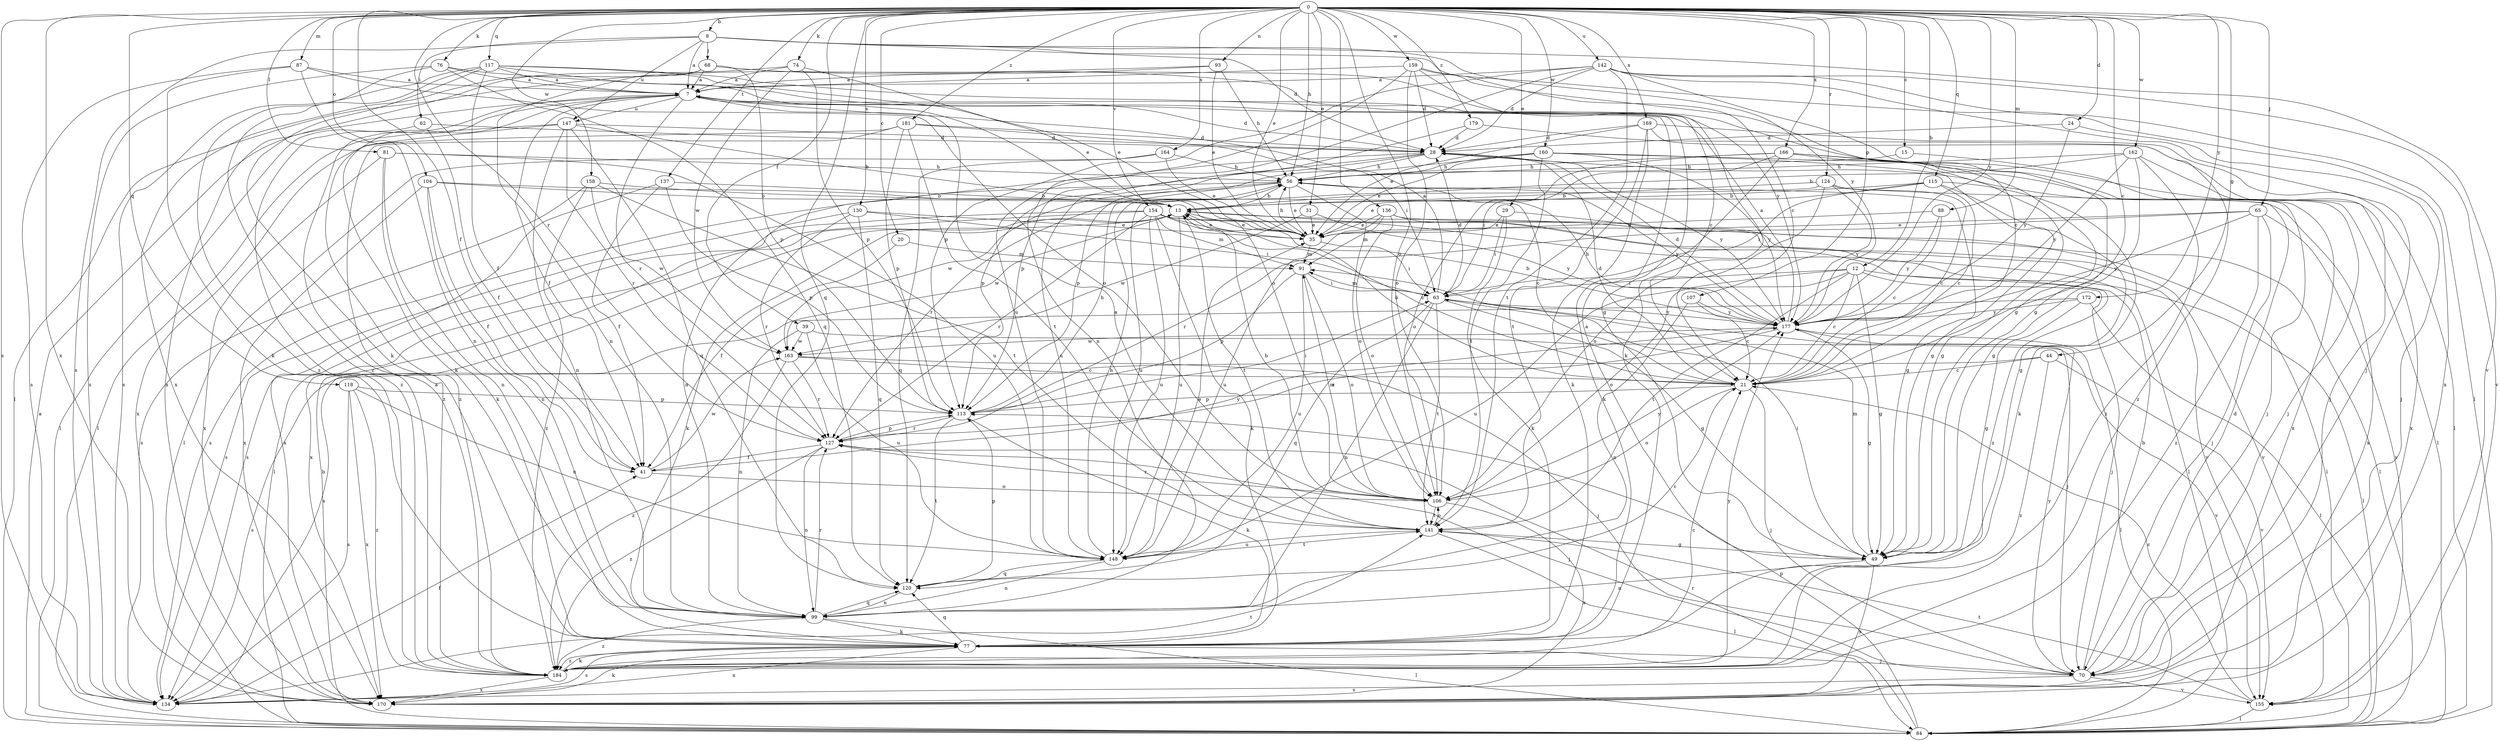 strict digraph  {
0;
7;
8;
12;
13;
15;
20;
21;
24;
28;
29;
31;
35;
39;
41;
44;
49;
56;
62;
63;
65;
68;
70;
74;
76;
77;
81;
84;
87;
88;
91;
93;
99;
104;
106;
107;
113;
115;
117;
118;
120;
124;
127;
130;
134;
136;
137;
141;
142;
147;
148;
154;
155;
158;
159;
160;
162;
163;
164;
166;
169;
170;
172;
177;
179;
181;
184;
0 -> 8  [label=b];
0 -> 12  [label=b];
0 -> 15  [label=c];
0 -> 20  [label=c];
0 -> 21  [label=c];
0 -> 24  [label=d];
0 -> 29  [label=e];
0 -> 31  [label=e];
0 -> 35  [label=e];
0 -> 39  [label=f];
0 -> 41  [label=f];
0 -> 44  [label=g];
0 -> 56  [label=h];
0 -> 65  [label=j];
0 -> 74  [label=k];
0 -> 76  [label=k];
0 -> 81  [label=l];
0 -> 87  [label=m];
0 -> 88  [label=m];
0 -> 93  [label=n];
0 -> 104  [label=o];
0 -> 106  [label=o];
0 -> 107  [label=p];
0 -> 115  [label=q];
0 -> 117  [label=q];
0 -> 118  [label=q];
0 -> 120  [label=q];
0 -> 124  [label=r];
0 -> 127  [label=r];
0 -> 130  [label=s];
0 -> 134  [label=s];
0 -> 136  [label=t];
0 -> 137  [label=t];
0 -> 142  [label=u];
0 -> 154  [label=v];
0 -> 158  [label=w];
0 -> 159  [label=w];
0 -> 160  [label=w];
0 -> 162  [label=w];
0 -> 164  [label=x];
0 -> 166  [label=x];
0 -> 169  [label=x];
0 -> 170  [label=x];
0 -> 172  [label=y];
0 -> 177  [label=y];
0 -> 179  [label=z];
0 -> 181  [label=z];
7 -> 28  [label=d];
7 -> 41  [label=f];
7 -> 77  [label=k];
7 -> 127  [label=r];
7 -> 147  [label=u];
7 -> 184  [label=z];
8 -> 7  [label=a];
8 -> 21  [label=c];
8 -> 28  [label=d];
8 -> 62  [label=i];
8 -> 68  [label=j];
8 -> 134  [label=s];
8 -> 147  [label=u];
8 -> 155  [label=v];
8 -> 177  [label=y];
12 -> 21  [label=c];
12 -> 49  [label=g];
12 -> 63  [label=i];
12 -> 70  [label=j];
12 -> 84  [label=l];
12 -> 106  [label=o];
12 -> 141  [label=t];
12 -> 148  [label=u];
13 -> 35  [label=e];
13 -> 77  [label=k];
13 -> 84  [label=l];
13 -> 141  [label=t];
13 -> 148  [label=u];
13 -> 155  [label=v];
13 -> 163  [label=w];
15 -> 56  [label=h];
15 -> 70  [label=j];
20 -> 41  [label=f];
20 -> 91  [label=m];
21 -> 13  [label=b];
21 -> 28  [label=d];
21 -> 70  [label=j];
21 -> 106  [label=o];
21 -> 113  [label=p];
24 -> 28  [label=d];
24 -> 70  [label=j];
24 -> 177  [label=y];
28 -> 56  [label=h];
28 -> 99  [label=n];
28 -> 113  [label=p];
28 -> 148  [label=u];
28 -> 177  [label=y];
29 -> 35  [label=e];
29 -> 63  [label=i];
29 -> 77  [label=k];
29 -> 84  [label=l];
31 -> 35  [label=e];
31 -> 163  [label=w];
31 -> 177  [label=y];
35 -> 56  [label=h];
35 -> 63  [label=i];
35 -> 91  [label=m];
39 -> 99  [label=n];
39 -> 148  [label=u];
39 -> 155  [label=v];
39 -> 163  [label=w];
41 -> 106  [label=o];
41 -> 163  [label=w];
41 -> 177  [label=y];
44 -> 21  [label=c];
44 -> 134  [label=s];
44 -> 155  [label=v];
44 -> 184  [label=z];
49 -> 7  [label=a];
49 -> 63  [label=i];
49 -> 91  [label=m];
49 -> 99  [label=n];
49 -> 170  [label=x];
56 -> 13  [label=b];
56 -> 35  [label=e];
56 -> 49  [label=g];
56 -> 106  [label=o];
56 -> 127  [label=r];
56 -> 134  [label=s];
56 -> 163  [label=w];
56 -> 177  [label=y];
62 -> 28  [label=d];
62 -> 41  [label=f];
62 -> 84  [label=l];
63 -> 7  [label=a];
63 -> 28  [label=d];
63 -> 49  [label=g];
63 -> 70  [label=j];
63 -> 91  [label=m];
63 -> 99  [label=n];
63 -> 120  [label=q];
63 -> 141  [label=t];
63 -> 177  [label=y];
65 -> 35  [label=e];
65 -> 70  [label=j];
65 -> 127  [label=r];
65 -> 155  [label=v];
65 -> 177  [label=y];
65 -> 184  [label=z];
68 -> 7  [label=a];
68 -> 49  [label=g];
68 -> 99  [label=n];
68 -> 113  [label=p];
68 -> 170  [label=x];
68 -> 177  [label=y];
70 -> 13  [label=b];
70 -> 28  [label=d];
70 -> 134  [label=s];
70 -> 155  [label=v];
70 -> 177  [label=y];
74 -> 7  [label=a];
74 -> 35  [label=e];
74 -> 113  [label=p];
74 -> 163  [label=w];
74 -> 170  [label=x];
76 -> 7  [label=a];
76 -> 49  [label=g];
76 -> 120  [label=q];
76 -> 134  [label=s];
76 -> 184  [label=z];
77 -> 70  [label=j];
77 -> 120  [label=q];
77 -> 134  [label=s];
77 -> 170  [label=x];
77 -> 184  [label=z];
81 -> 56  [label=h];
81 -> 77  [label=k];
81 -> 99  [label=n];
81 -> 148  [label=u];
81 -> 170  [label=x];
84 -> 7  [label=a];
84 -> 13  [label=b];
84 -> 113  [label=p];
84 -> 127  [label=r];
87 -> 7  [label=a];
87 -> 77  [label=k];
87 -> 99  [label=n];
87 -> 106  [label=o];
87 -> 134  [label=s];
88 -> 21  [label=c];
88 -> 35  [label=e];
88 -> 177  [label=y];
91 -> 63  [label=i];
91 -> 106  [label=o];
91 -> 113  [label=p];
91 -> 148  [label=u];
93 -> 7  [label=a];
93 -> 35  [label=e];
93 -> 56  [label=h];
93 -> 84  [label=l];
99 -> 77  [label=k];
99 -> 84  [label=l];
99 -> 120  [label=q];
99 -> 127  [label=r];
99 -> 184  [label=z];
104 -> 13  [label=b];
104 -> 21  [label=c];
104 -> 41  [label=f];
104 -> 99  [label=n];
104 -> 170  [label=x];
106 -> 13  [label=b];
106 -> 91  [label=m];
106 -> 127  [label=r];
106 -> 141  [label=t];
106 -> 170  [label=x];
106 -> 177  [label=y];
107 -> 21  [label=c];
107 -> 99  [label=n];
107 -> 177  [label=y];
113 -> 56  [label=h];
113 -> 63  [label=i];
113 -> 77  [label=k];
113 -> 127  [label=r];
113 -> 120  [label=t];
115 -> 13  [label=b];
115 -> 21  [label=c];
115 -> 35  [label=e];
115 -> 49  [label=g];
115 -> 63  [label=i];
115 -> 77  [label=k];
117 -> 7  [label=a];
117 -> 21  [label=c];
117 -> 35  [label=e];
117 -> 41  [label=f];
117 -> 77  [label=k];
117 -> 106  [label=o];
117 -> 134  [label=s];
117 -> 184  [label=z];
118 -> 113  [label=p];
118 -> 134  [label=s];
118 -> 148  [label=u];
118 -> 170  [label=x];
118 -> 184  [label=z];
120 -> 21  [label=c];
120 -> 99  [label=n];
120 -> 113  [label=p];
124 -> 13  [label=b];
124 -> 21  [label=c];
124 -> 106  [label=o];
124 -> 148  [label=u];
124 -> 170  [label=x];
124 -> 177  [label=y];
127 -> 41  [label=f];
127 -> 70  [label=j];
127 -> 99  [label=n];
127 -> 113  [label=p];
127 -> 184  [label=z];
130 -> 35  [label=e];
130 -> 63  [label=i];
130 -> 120  [label=q];
130 -> 127  [label=r];
130 -> 134  [label=s];
134 -> 41  [label=f];
134 -> 77  [label=k];
134 -> 141  [label=t];
136 -> 35  [label=e];
136 -> 84  [label=l];
136 -> 91  [label=m];
136 -> 106  [label=o];
136 -> 148  [label=u];
136 -> 184  [label=z];
137 -> 13  [label=b];
137 -> 41  [label=f];
137 -> 113  [label=p];
137 -> 170  [label=x];
141 -> 7  [label=a];
141 -> 49  [label=g];
141 -> 84  [label=l];
141 -> 106  [label=o];
141 -> 148  [label=u];
142 -> 7  [label=a];
142 -> 28  [label=d];
142 -> 49  [label=g];
142 -> 70  [label=j];
142 -> 84  [label=l];
142 -> 113  [label=p];
142 -> 141  [label=t];
142 -> 148  [label=u];
142 -> 155  [label=v];
147 -> 13  [label=b];
147 -> 28  [label=d];
147 -> 84  [label=l];
147 -> 99  [label=n];
147 -> 120  [label=q];
147 -> 127  [label=r];
147 -> 184  [label=z];
148 -> 35  [label=e];
148 -> 56  [label=h];
148 -> 99  [label=n];
148 -> 120  [label=q];
148 -> 141  [label=t];
154 -> 21  [label=c];
154 -> 35  [label=e];
154 -> 77  [label=k];
154 -> 84  [label=l];
154 -> 91  [label=m];
154 -> 127  [label=r];
154 -> 134  [label=s];
154 -> 148  [label=u];
154 -> 155  [label=v];
154 -> 170  [label=x];
155 -> 21  [label=c];
155 -> 84  [label=l];
155 -> 141  [label=t];
158 -> 13  [label=b];
158 -> 134  [label=s];
158 -> 141  [label=t];
158 -> 163  [label=w];
158 -> 184  [label=z];
159 -> 7  [label=a];
159 -> 21  [label=c];
159 -> 28  [label=d];
159 -> 77  [label=k];
159 -> 99  [label=n];
159 -> 106  [label=o];
159 -> 170  [label=x];
160 -> 35  [label=e];
160 -> 49  [label=g];
160 -> 56  [label=h];
160 -> 84  [label=l];
160 -> 113  [label=p];
160 -> 141  [label=t];
160 -> 177  [label=y];
162 -> 13  [label=b];
162 -> 49  [label=g];
162 -> 56  [label=h];
162 -> 170  [label=x];
162 -> 177  [label=y];
162 -> 184  [label=z];
163 -> 21  [label=c];
163 -> 70  [label=j];
163 -> 127  [label=r];
163 -> 184  [label=z];
164 -> 35  [label=e];
164 -> 56  [label=h];
164 -> 84  [label=l];
164 -> 120  [label=q];
166 -> 49  [label=g];
166 -> 56  [label=h];
166 -> 63  [label=i];
166 -> 70  [label=j];
166 -> 77  [label=k];
166 -> 106  [label=o];
166 -> 170  [label=x];
169 -> 28  [label=d];
169 -> 35  [label=e];
169 -> 77  [label=k];
169 -> 84  [label=l];
169 -> 141  [label=t];
169 -> 184  [label=z];
172 -> 49  [label=g];
172 -> 84  [label=l];
172 -> 134  [label=s];
172 -> 177  [label=y];
177 -> 7  [label=a];
177 -> 13  [label=b];
177 -> 28  [label=d];
177 -> 49  [label=g];
177 -> 56  [label=h];
177 -> 84  [label=l];
177 -> 127  [label=r];
177 -> 163  [label=w];
179 -> 28  [label=d];
179 -> 70  [label=j];
179 -> 113  [label=p];
181 -> 28  [label=d];
181 -> 63  [label=i];
181 -> 113  [label=p];
181 -> 141  [label=t];
181 -> 170  [label=x];
181 -> 184  [label=z];
184 -> 7  [label=a];
184 -> 21  [label=c];
184 -> 77  [label=k];
184 -> 170  [label=x];
184 -> 177  [label=y];
}
